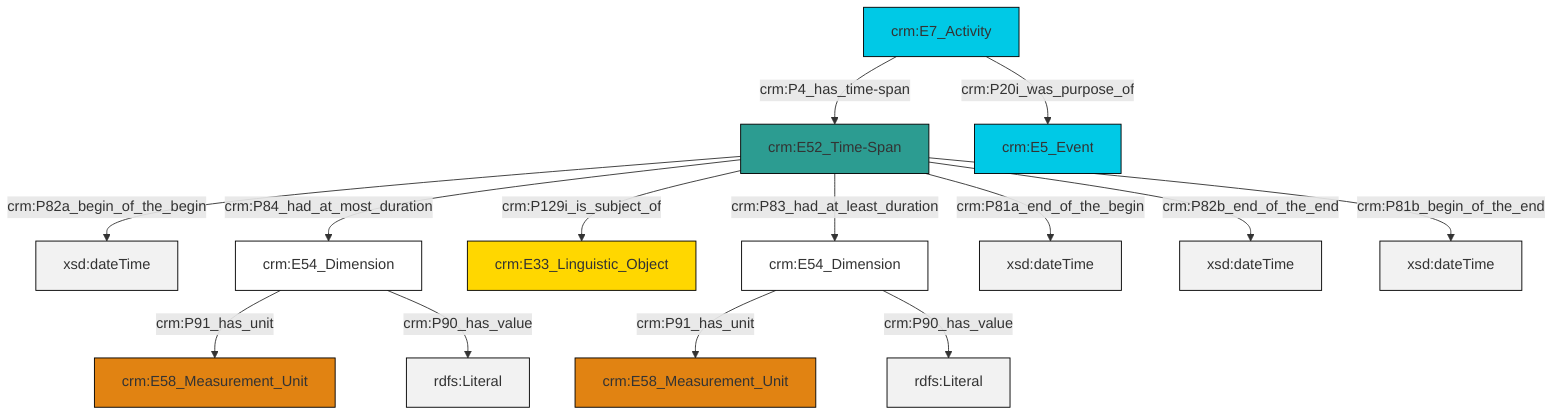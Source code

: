 graph TD
classDef Literal fill:#f2f2f2,stroke:#000000;
classDef CRM_Entity fill:#FFFFFF,stroke:#000000;
classDef Temporal_Entity fill:#00C9E6, stroke:#000000;
classDef Type fill:#E18312, stroke:#000000;
classDef Time-Span fill:#2C9C91, stroke:#000000;
classDef Appellation fill:#FFEB7F, stroke:#000000;
classDef Place fill:#008836, stroke:#000000;
classDef Persistent_Item fill:#B266B2, stroke:#000000;
classDef Conceptual_Object fill:#FFD700, stroke:#000000;
classDef Physical_Thing fill:#D2B48C, stroke:#000000;
classDef Actor fill:#f58aad, stroke:#000000;
classDef PC_Classes fill:#4ce600, stroke:#000000;
classDef Multi fill:#cccccc,stroke:#000000;

0["crm:E52_Time-Span"]:::Time-Span -->|crm:P82a_begin_of_the_begin| 1[xsd:dateTime]:::Literal
0["crm:E52_Time-Span"]:::Time-Span -->|crm:P84_had_at_most_duration| 2["crm:E54_Dimension"]:::CRM_Entity
0["crm:E52_Time-Span"]:::Time-Span -->|crm:P129i_is_subject_of| 3["crm:E33_Linguistic_Object"]:::Conceptual_Object
2["crm:E54_Dimension"]:::CRM_Entity -->|crm:P91_has_unit| 7["crm:E58_Measurement_Unit"]:::Type
2["crm:E54_Dimension"]:::CRM_Entity -->|crm:P90_has_value| 8[rdfs:Literal]:::Literal
9["crm:E54_Dimension"]:::CRM_Entity -->|crm:P91_has_unit| 10["crm:E58_Measurement_Unit"]:::Type
9["crm:E54_Dimension"]:::CRM_Entity -->|crm:P90_has_value| 15[rdfs:Literal]:::Literal
0["crm:E52_Time-Span"]:::Time-Span -->|crm:P81a_end_of_the_begin| 16[xsd:dateTime]:::Literal
0["crm:E52_Time-Span"]:::Time-Span -->|crm:P82b_end_of_the_end| 18[xsd:dateTime]:::Literal
0["crm:E52_Time-Span"]:::Time-Span -->|crm:P83_had_at_least_duration| 9["crm:E54_Dimension"]:::CRM_Entity
12["crm:E7_Activity"]:::Temporal_Entity -->|crm:P4_has_time-span| 0["crm:E52_Time-Span"]:::Time-Span
0["crm:E52_Time-Span"]:::Time-Span -->|crm:P81b_begin_of_the_end| 20[xsd:dateTime]:::Literal
12["crm:E7_Activity"]:::Temporal_Entity -->|crm:P20i_was_purpose_of| 5["crm:E5_Event"]:::Temporal_Entity